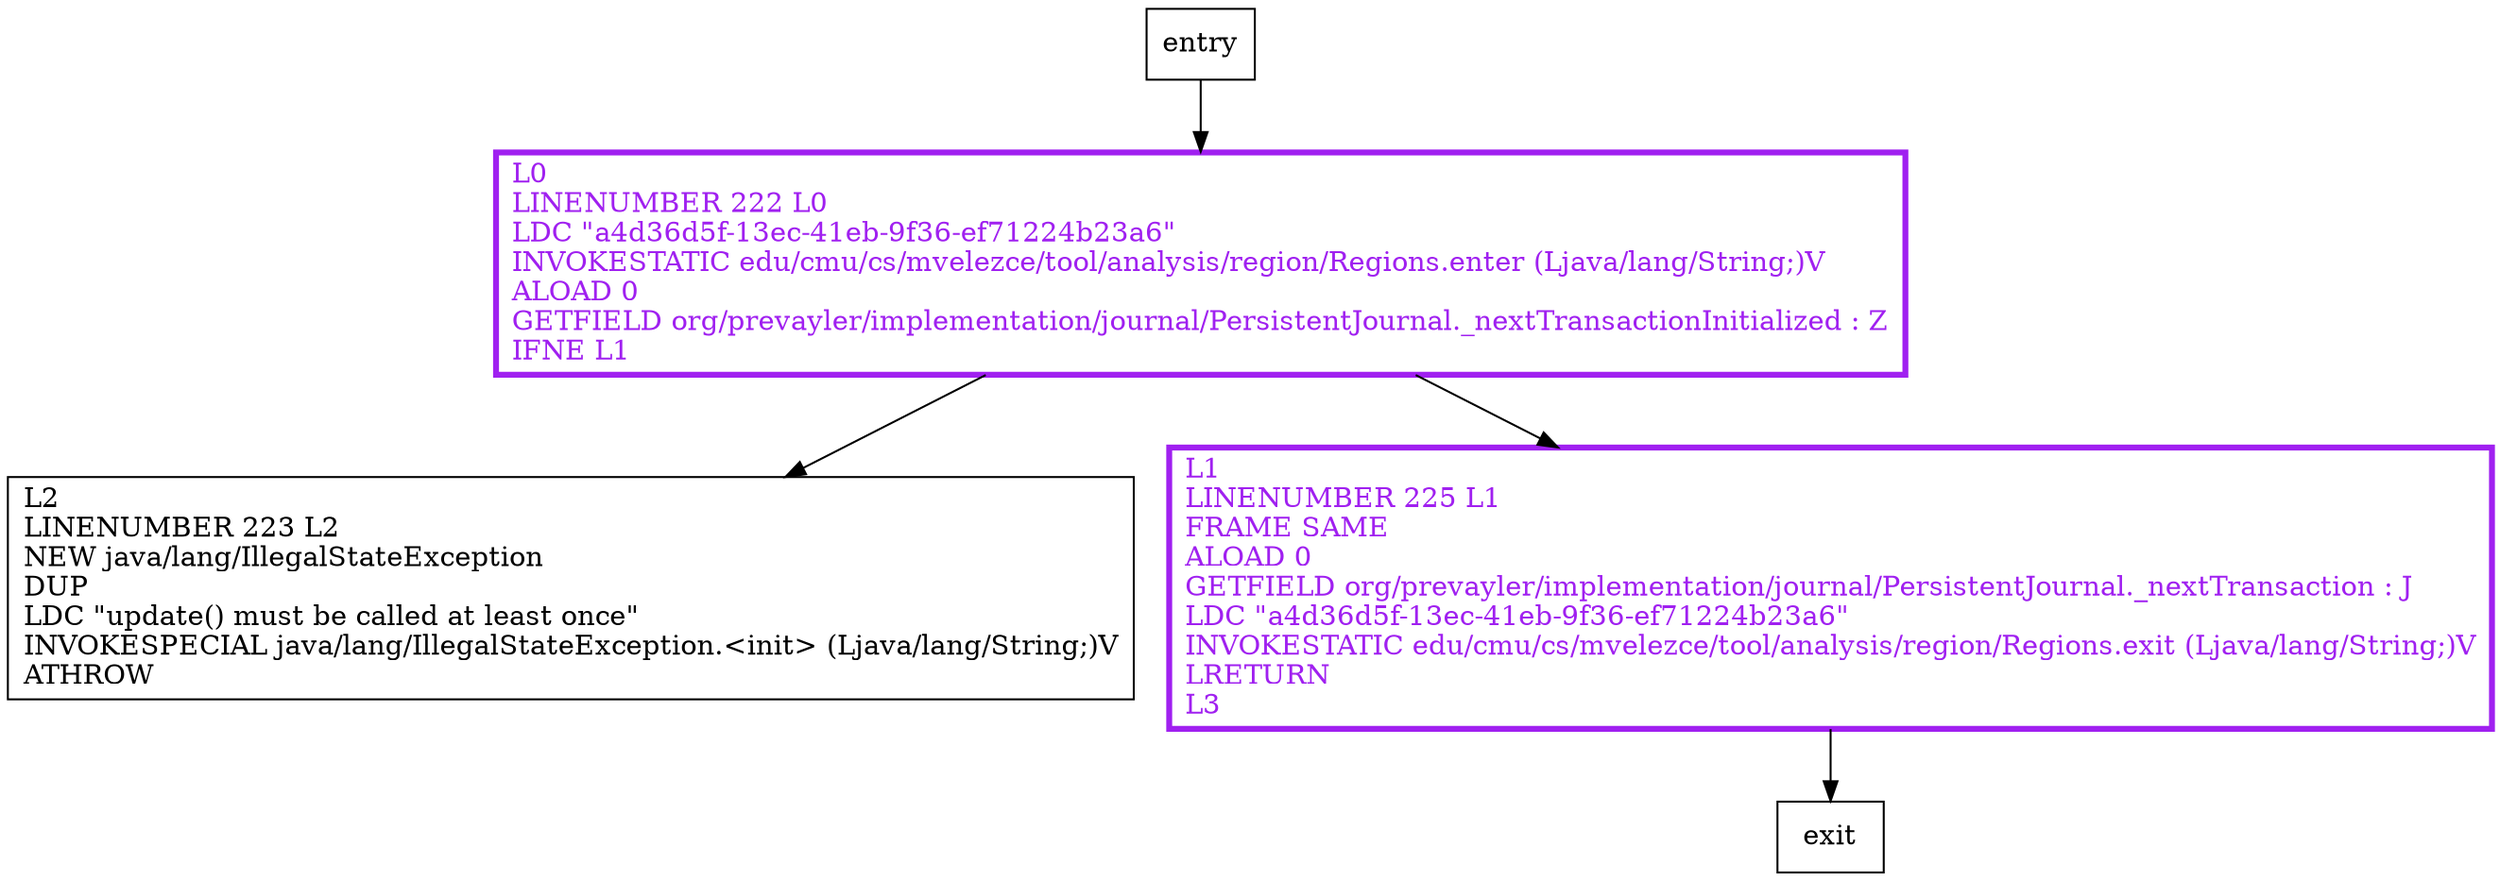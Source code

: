 digraph nextTransaction {
node [shape=record];
1644236636 [label="L0\lLINENUMBER 222 L0\lLDC \"a4d36d5f-13ec-41eb-9f36-ef71224b23a6\"\lINVOKESTATIC edu/cmu/cs/mvelezce/tool/analysis/region/Regions.enter (Ljava/lang/String;)V\lALOAD 0\lGETFIELD org/prevayler/implementation/journal/PersistentJournal._nextTransactionInitialized : Z\lIFNE L1\l"];
1075803699 [label="L2\lLINENUMBER 223 L2\lNEW java/lang/IllegalStateException\lDUP\lLDC \"update() must be called at least once\"\lINVOKESPECIAL java/lang/IllegalStateException.\<init\> (Ljava/lang/String;)V\lATHROW\l"];
1375394559 [label="L1\lLINENUMBER 225 L1\lFRAME SAME\lALOAD 0\lGETFIELD org/prevayler/implementation/journal/PersistentJournal._nextTransaction : J\lLDC \"a4d36d5f-13ec-41eb-9f36-ef71224b23a6\"\lINVOKESTATIC edu/cmu/cs/mvelezce/tool/analysis/region/Regions.exit (Ljava/lang/String;)V\lLRETURN\lL3\l"];
entry;
exit;
1644236636 -> 1075803699;
1644236636 -> 1375394559;
entry -> 1644236636;
1375394559 -> exit;
1644236636[fontcolor="purple", penwidth=3, color="purple"];
1375394559[fontcolor="purple", penwidth=3, color="purple"];
}
